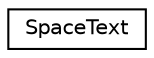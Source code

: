 digraph G
{
  edge [fontname="Helvetica",fontsize="10",labelfontname="Helvetica",labelfontsize="10"];
  node [fontname="Helvetica",fontsize="10",shape=record];
  rankdir=LR;
  Node1 [label="SpaceText",height=0.2,width=0.4,color="black", fillcolor="white", style="filled",URL="$de/d67/structSpaceText.html"];
}
